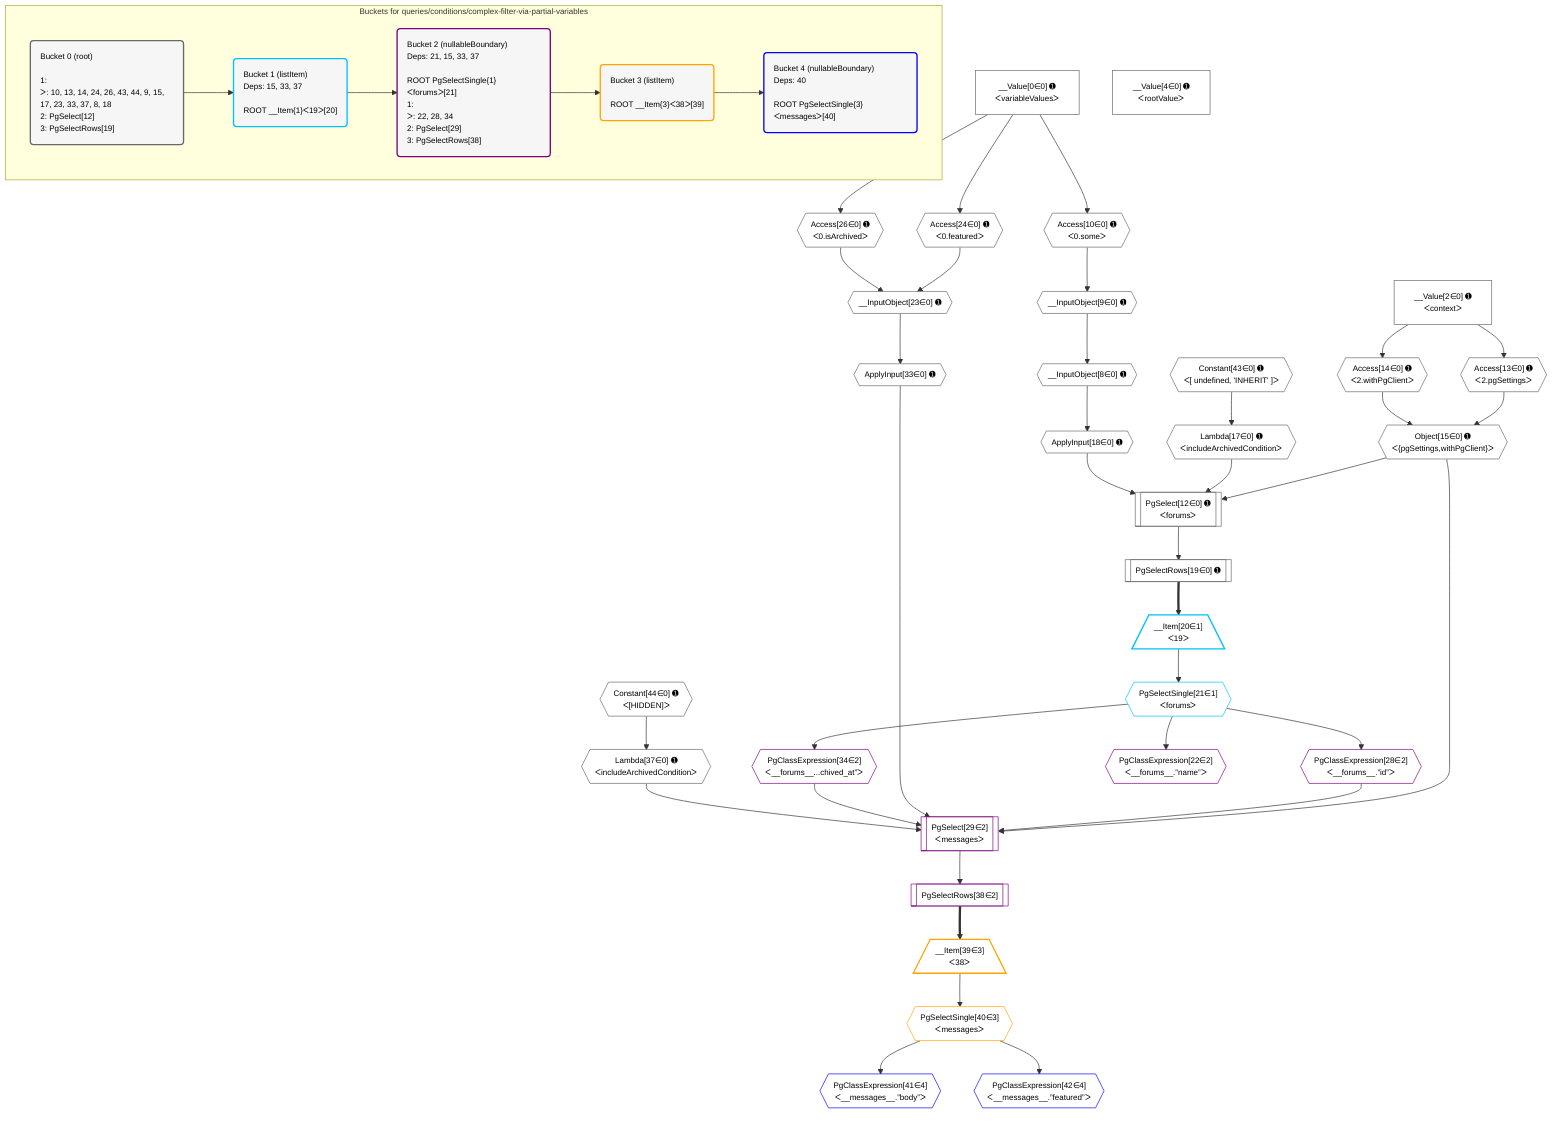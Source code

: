 %%{init: {'themeVariables': { 'fontSize': '12px'}}}%%
graph TD
    classDef path fill:#eee,stroke:#000,color:#000
    classDef plan fill:#fff,stroke-width:1px,color:#000
    classDef itemplan fill:#fff,stroke-width:2px,color:#000
    classDef unbatchedplan fill:#dff,stroke-width:1px,color:#000
    classDef sideeffectplan fill:#fcc,stroke-width:2px,color:#000
    classDef bucket fill:#f6f6f6,color:#000,stroke-width:2px,text-align:left


    %% plan dependencies
    PgSelect12[["PgSelect[12∈0] ➊<br />ᐸforumsᐳ"]]:::plan
    Object15{{"Object[15∈0] ➊<br />ᐸ{pgSettings,withPgClient}ᐳ"}}:::plan
    Lambda17{{"Lambda[17∈0] ➊<br />ᐸincludeArchivedConditionᐳ"}}:::plan
    ApplyInput18{{"ApplyInput[18∈0] ➊"}}:::plan
    Object15 & Lambda17 & ApplyInput18 --> PgSelect12
    Access13{{"Access[13∈0] ➊<br />ᐸ2.pgSettingsᐳ"}}:::plan
    Access14{{"Access[14∈0] ➊<br />ᐸ2.withPgClientᐳ"}}:::plan
    Access13 & Access14 --> Object15
    __InputObject23{{"__InputObject[23∈0] ➊"}}:::plan
    Access24{{"Access[24∈0] ➊<br />ᐸ0.featuredᐳ"}}:::plan
    Access26{{"Access[26∈0] ➊<br />ᐸ0.isArchivedᐳ"}}:::plan
    Access24 & Access26 --> __InputObject23
    __InputObject8{{"__InputObject[8∈0] ➊"}}:::plan
    __InputObject9{{"__InputObject[9∈0] ➊"}}:::plan
    __InputObject9 --> __InputObject8
    Access10{{"Access[10∈0] ➊<br />ᐸ0.someᐳ"}}:::plan
    Access10 --> __InputObject9
    __Value0["__Value[0∈0] ➊<br />ᐸvariableValuesᐳ"]:::plan
    __Value0 --> Access10
    __Value2["__Value[2∈0] ➊<br />ᐸcontextᐳ"]:::plan
    __Value2 --> Access13
    __Value2 --> Access14
    Constant43{{"Constant[43∈0] ➊<br />ᐸ[ undefined, 'INHERIT' ]ᐳ"}}:::plan
    Constant43 --> Lambda17
    __InputObject8 --> ApplyInput18
    PgSelectRows19[["PgSelectRows[19∈0] ➊"]]:::plan
    PgSelect12 --> PgSelectRows19
    __Value0 --> Access24
    __Value0 --> Access26
    ApplyInput33{{"ApplyInput[33∈0] ➊"}}:::plan
    __InputObject23 --> ApplyInput33
    Lambda37{{"Lambda[37∈0] ➊<br />ᐸincludeArchivedConditionᐳ"}}:::plan
    Constant44{{"Constant[44∈0] ➊<br />ᐸ[HIDDEN]ᐳ"}}:::plan
    Constant44 --> Lambda37
    __Value4["__Value[4∈0] ➊<br />ᐸrootValueᐳ"]:::plan
    __Item20[/"__Item[20∈1]<br />ᐸ19ᐳ"\]:::itemplan
    PgSelectRows19 ==> __Item20
    PgSelectSingle21{{"PgSelectSingle[21∈1]<br />ᐸforumsᐳ"}}:::plan
    __Item20 --> PgSelectSingle21
    PgSelect29[["PgSelect[29∈2]<br />ᐸmessagesᐳ"]]:::plan
    PgClassExpression28{{"PgClassExpression[28∈2]<br />ᐸ__forums__.”id”ᐳ"}}:::plan
    PgClassExpression34{{"PgClassExpression[34∈2]<br />ᐸ__forums__...chived_at”ᐳ"}}:::plan
    Object15 & PgClassExpression28 & ApplyInput33 & PgClassExpression34 & Lambda37 --> PgSelect29
    PgClassExpression22{{"PgClassExpression[22∈2]<br />ᐸ__forums__.”name”ᐳ"}}:::plan
    PgSelectSingle21 --> PgClassExpression22
    PgSelectSingle21 --> PgClassExpression28
    PgSelectSingle21 --> PgClassExpression34
    PgSelectRows38[["PgSelectRows[38∈2]"]]:::plan
    PgSelect29 --> PgSelectRows38
    __Item39[/"__Item[39∈3]<br />ᐸ38ᐳ"\]:::itemplan
    PgSelectRows38 ==> __Item39
    PgSelectSingle40{{"PgSelectSingle[40∈3]<br />ᐸmessagesᐳ"}}:::plan
    __Item39 --> PgSelectSingle40
    PgClassExpression41{{"PgClassExpression[41∈4]<br />ᐸ__messages__.”body”ᐳ"}}:::plan
    PgSelectSingle40 --> PgClassExpression41
    PgClassExpression42{{"PgClassExpression[42∈4]<br />ᐸ__messages__.”featured”ᐳ"}}:::plan
    PgSelectSingle40 --> PgClassExpression42

    %% define steps

    subgraph "Buckets for queries/conditions/complex-filter-via-partial-variables"
    Bucket0("Bucket 0 (root)<br /><br />1: <br />ᐳ: 10, 13, 14, 24, 26, 43, 44, 9, 15, 17, 23, 33, 37, 8, 18<br />2: PgSelect[12]<br />3: PgSelectRows[19]"):::bucket
    classDef bucket0 stroke:#696969
    class Bucket0,__Value0,__Value2,__Value4,__InputObject8,__InputObject9,Access10,PgSelect12,Access13,Access14,Object15,Lambda17,ApplyInput18,PgSelectRows19,__InputObject23,Access24,Access26,ApplyInput33,Lambda37,Constant43,Constant44 bucket0
    Bucket1("Bucket 1 (listItem)<br />Deps: 15, 33, 37<br /><br />ROOT __Item{1}ᐸ19ᐳ[20]"):::bucket
    classDef bucket1 stroke:#00bfff
    class Bucket1,__Item20,PgSelectSingle21 bucket1
    Bucket2("Bucket 2 (nullableBoundary)<br />Deps: 21, 15, 33, 37<br /><br />ROOT PgSelectSingle{1}ᐸforumsᐳ[21]<br />1: <br />ᐳ: 22, 28, 34<br />2: PgSelect[29]<br />3: PgSelectRows[38]"):::bucket
    classDef bucket2 stroke:#7f007f
    class Bucket2,PgClassExpression22,PgClassExpression28,PgSelect29,PgClassExpression34,PgSelectRows38 bucket2
    Bucket3("Bucket 3 (listItem)<br /><br />ROOT __Item{3}ᐸ38ᐳ[39]"):::bucket
    classDef bucket3 stroke:#ffa500
    class Bucket3,__Item39,PgSelectSingle40 bucket3
    Bucket4("Bucket 4 (nullableBoundary)<br />Deps: 40<br /><br />ROOT PgSelectSingle{3}ᐸmessagesᐳ[40]"):::bucket
    classDef bucket4 stroke:#0000ff
    class Bucket4,PgClassExpression41,PgClassExpression42 bucket4
    Bucket0 --> Bucket1
    Bucket1 --> Bucket2
    Bucket2 --> Bucket3
    Bucket3 --> Bucket4
    end